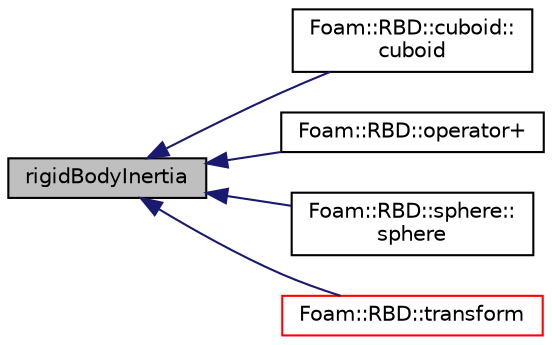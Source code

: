 digraph "rigidBodyInertia"
{
  bgcolor="transparent";
  edge [fontname="Helvetica",fontsize="10",labelfontname="Helvetica",labelfontsize="10"];
  node [fontname="Helvetica",fontsize="10",shape=record];
  rankdir="LR";
  Node1 [label="rigidBodyInertia",height=0.2,width=0.4,color="black", fillcolor="grey75", style="filled", fontcolor="black"];
  Node1 -> Node2 [dir="back",color="midnightblue",fontsize="10",style="solid",fontname="Helvetica"];
  Node2 [label="Foam::RBD::cuboid::\lcuboid",height=0.2,width=0.4,color="black",URL="$a00450.html#a4b3ba0d6319a15181e7ed5f84718da36",tooltip="Construct from dictionary. "];
  Node1 -> Node3 [dir="back",color="midnightblue",fontsize="10",style="solid",fontname="Helvetica"];
  Node3 [label="Foam::RBD::operator+",height=0.2,width=0.4,color="black",URL="$a11052.html#a48e85a517f35c093d3fffb02a8f75966",tooltip="Return the rigid-body inertia of the combined body. "];
  Node1 -> Node4 [dir="back",color="midnightblue",fontsize="10",style="solid",fontname="Helvetica"];
  Node4 [label="Foam::RBD::sphere::\lsphere",height=0.2,width=0.4,color="black",URL="$a02466.html#a94b839c50373caec0ada1ac68a8909a9",tooltip="Construct from dictionary. "];
  Node1 -> Node5 [dir="back",color="midnightblue",fontsize="10",style="solid",fontname="Helvetica"];
  Node5 [label="Foam::RBD::transform",height=0.2,width=0.4,color="red",URL="$a11052.html#a10dd9bca0bf36e563d863b8aaec9aa00",tooltip="Return (^BX_A)^* I ^AX_B. "];
}
